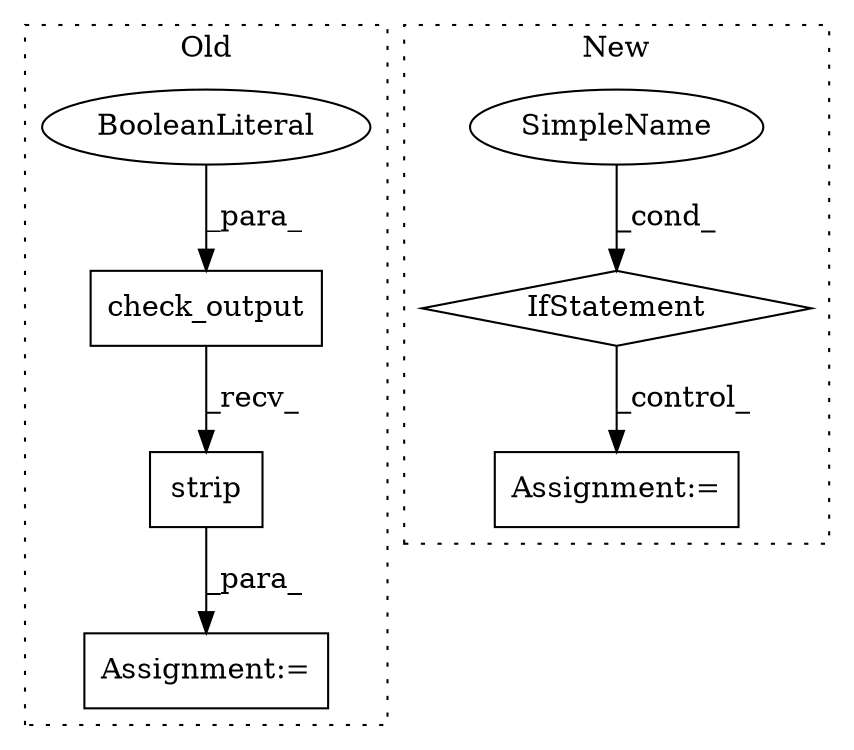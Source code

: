 digraph G {
subgraph cluster0 {
1 [label="check_output" a="32" s="418,488" l="13,1" shape="box"];
5 [label="BooleanLiteral" a="9" s="484" l="4" shape="ellipse"];
6 [label="strip" a="32" s="490" l="7" shape="box"];
7 [label="Assignment:=" a="7" s="417" l="1" shape="box"];
label = "Old";
style="dotted";
}
subgraph cluster1 {
2 [label="IfStatement" a="25" s="396,428" l="8,2" shape="diamond"];
3 [label="Assignment:=" a="7" s="459" l="1" shape="box"];
4 [label="SimpleName" a="42" s="" l="" shape="ellipse"];
label = "New";
style="dotted";
}
1 -> 6 [label="_recv_"];
2 -> 3 [label="_control_"];
4 -> 2 [label="_cond_"];
5 -> 1 [label="_para_"];
6 -> 7 [label="_para_"];
}